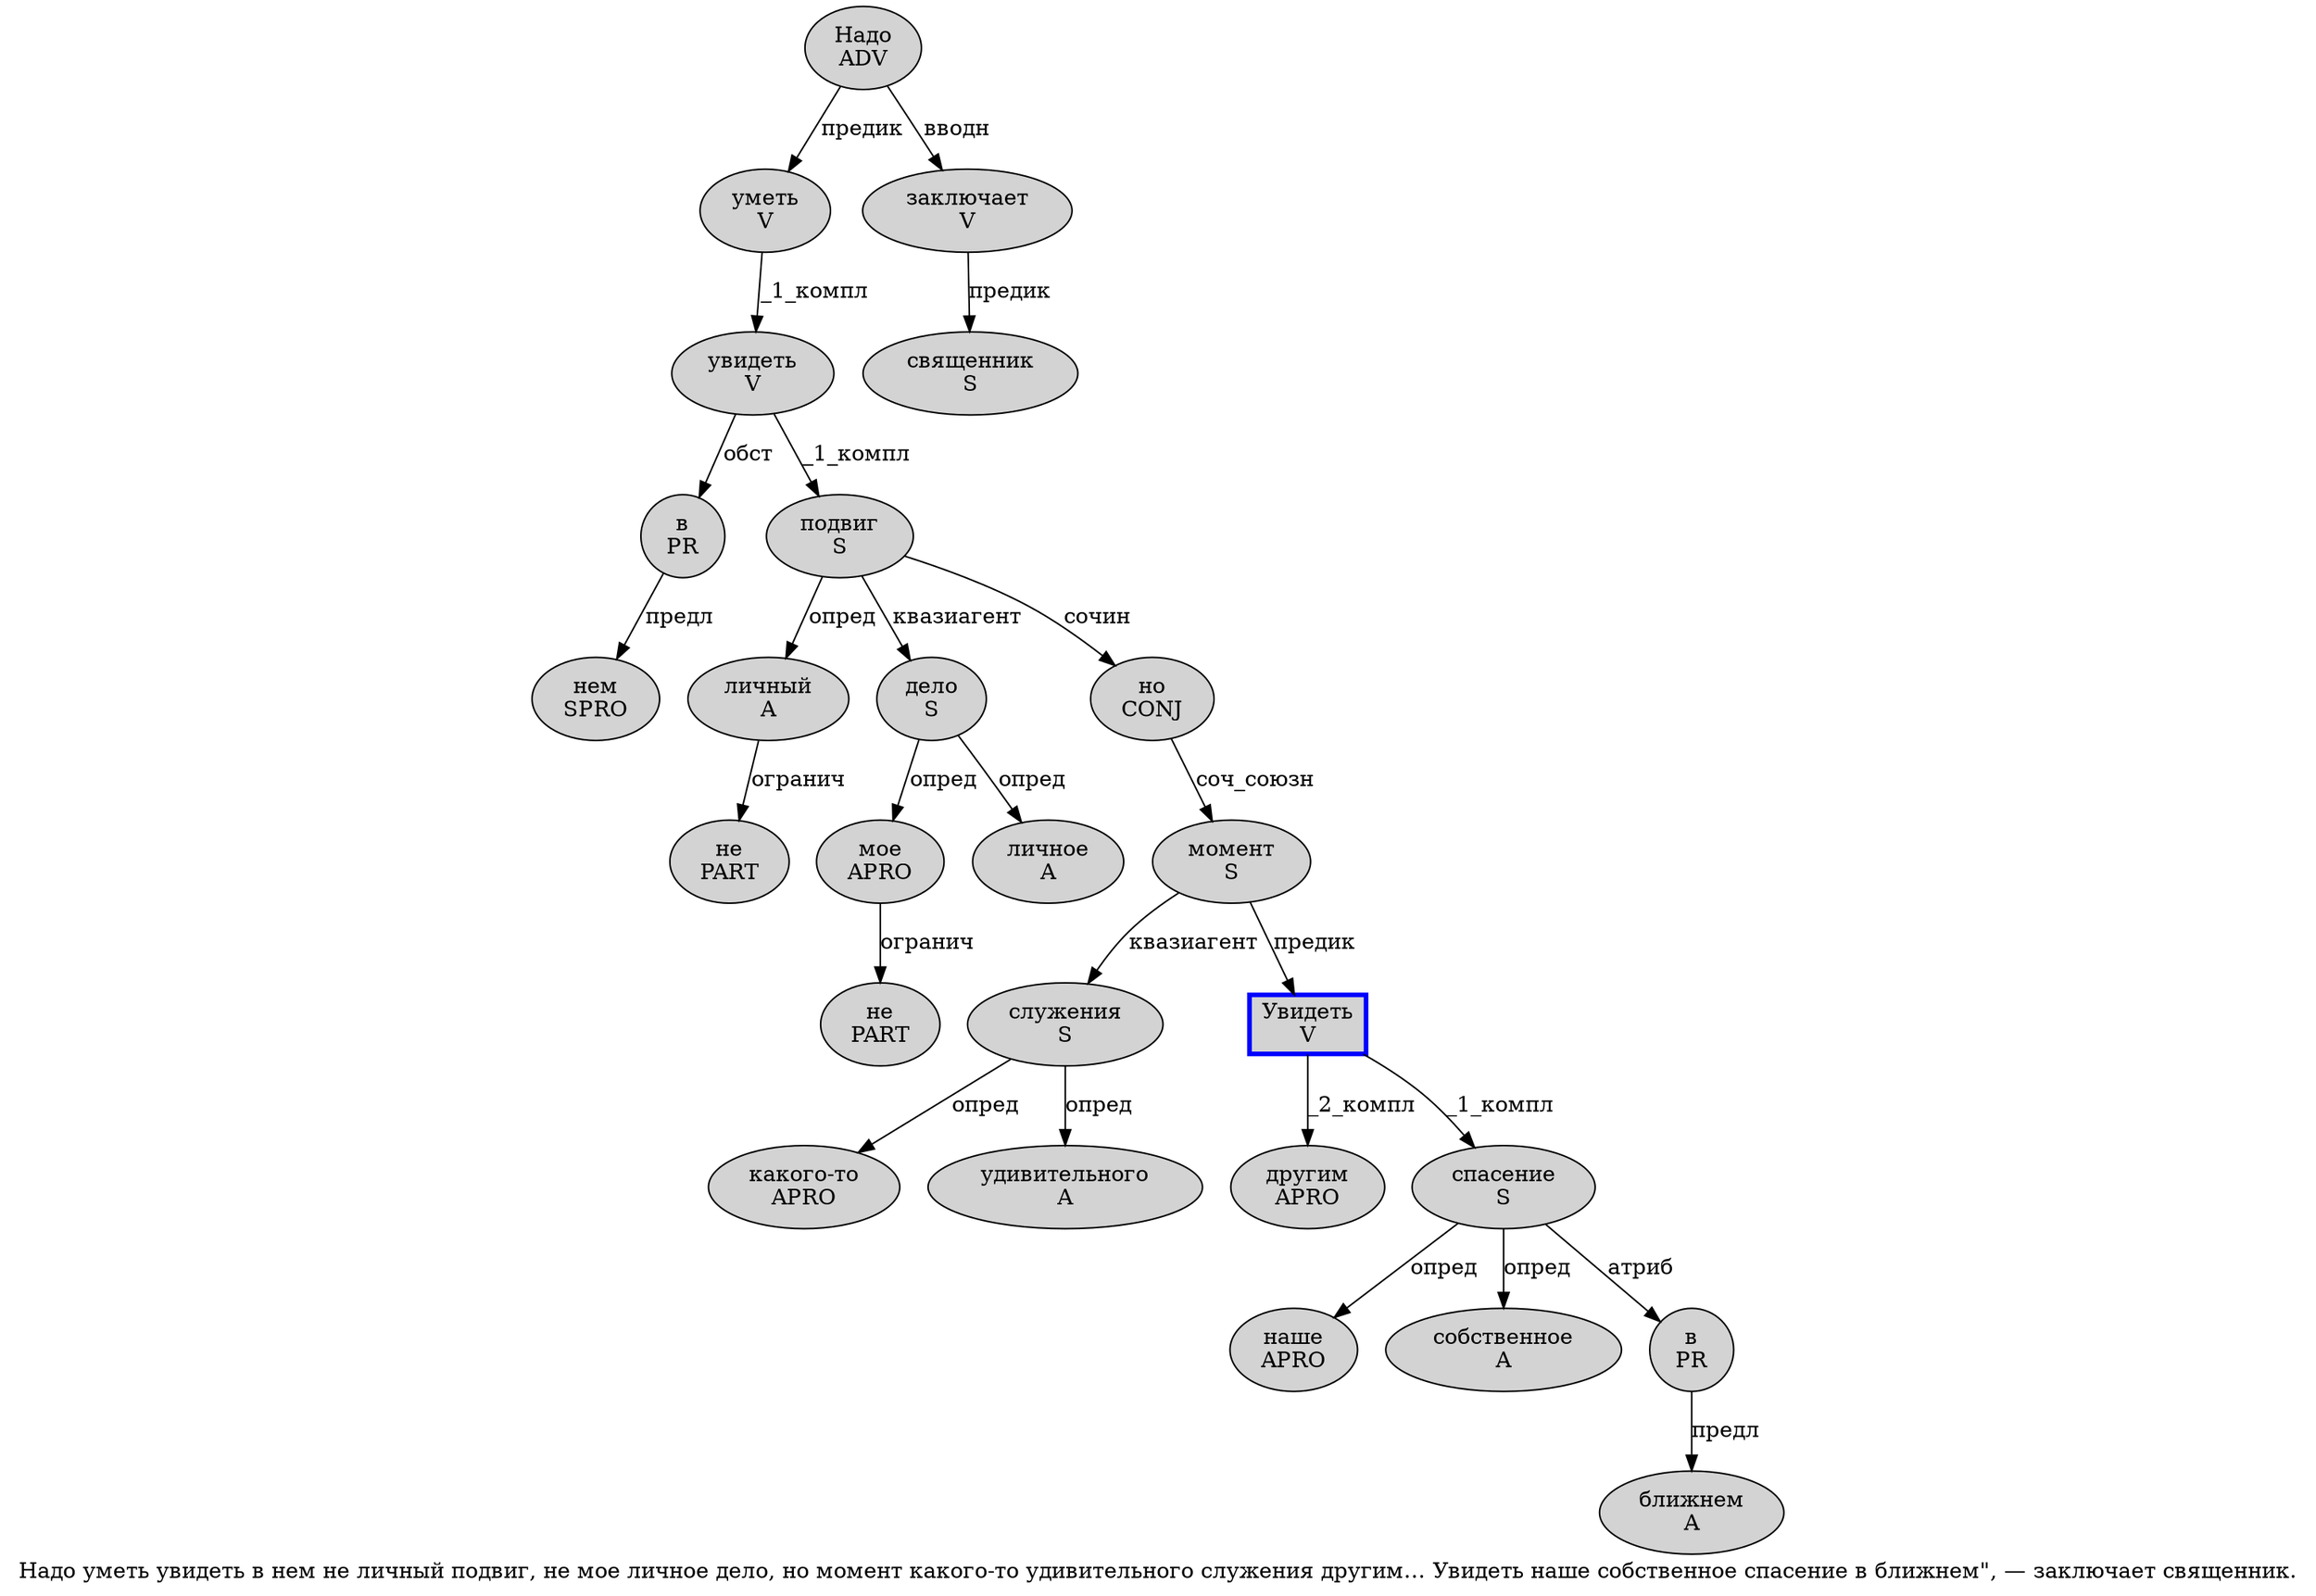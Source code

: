 digraph SENTENCE_1111 {
	graph [label="Надо уметь увидеть в нем не личный подвиг, не мое личное дело, но момент какого-то удивительного служения другим… Увидеть наше собственное спасение в ближнем\", — заключает священник."]
	node [style=filled]
		0 [label="Надо
ADV" color="" fillcolor=lightgray penwidth=1 shape=ellipse]
		1 [label="уметь
V" color="" fillcolor=lightgray penwidth=1 shape=ellipse]
		2 [label="увидеть
V" color="" fillcolor=lightgray penwidth=1 shape=ellipse]
		3 [label="в
PR" color="" fillcolor=lightgray penwidth=1 shape=ellipse]
		4 [label="нем
SPRO" color="" fillcolor=lightgray penwidth=1 shape=ellipse]
		5 [label="не
PART" color="" fillcolor=lightgray penwidth=1 shape=ellipse]
		6 [label="личный
A" color="" fillcolor=lightgray penwidth=1 shape=ellipse]
		7 [label="подвиг
S" color="" fillcolor=lightgray penwidth=1 shape=ellipse]
		9 [label="не
PART" color="" fillcolor=lightgray penwidth=1 shape=ellipse]
		10 [label="мое
APRO" color="" fillcolor=lightgray penwidth=1 shape=ellipse]
		11 [label="личное
A" color="" fillcolor=lightgray penwidth=1 shape=ellipse]
		12 [label="дело
S" color="" fillcolor=lightgray penwidth=1 shape=ellipse]
		14 [label="но
CONJ" color="" fillcolor=lightgray penwidth=1 shape=ellipse]
		15 [label="момент
S" color="" fillcolor=lightgray penwidth=1 shape=ellipse]
		16 [label="какого-то
APRO" color="" fillcolor=lightgray penwidth=1 shape=ellipse]
		17 [label="удивительного
A" color="" fillcolor=lightgray penwidth=1 shape=ellipse]
		18 [label="служения
S" color="" fillcolor=lightgray penwidth=1 shape=ellipse]
		19 [label="другим
APRO" color="" fillcolor=lightgray penwidth=1 shape=ellipse]
		21 [label="Увидеть
V" color=blue fillcolor=lightgray penwidth=3 shape=box]
		22 [label="наше
APRO" color="" fillcolor=lightgray penwidth=1 shape=ellipse]
		23 [label="собственное
A" color="" fillcolor=lightgray penwidth=1 shape=ellipse]
		24 [label="спасение
S" color="" fillcolor=lightgray penwidth=1 shape=ellipse]
		25 [label="в
PR" color="" fillcolor=lightgray penwidth=1 shape=ellipse]
		26 [label="ближнем
A" color="" fillcolor=lightgray penwidth=1 shape=ellipse]
		30 [label="заключает
V" color="" fillcolor=lightgray penwidth=1 shape=ellipse]
		31 [label="священник
S" color="" fillcolor=lightgray penwidth=1 shape=ellipse]
			0 -> 1 [label="предик"]
			0 -> 30 [label="вводн"]
			1 -> 2 [label="_1_компл"]
			21 -> 19 [label="_2_компл"]
			21 -> 24 [label="_1_компл"]
			2 -> 3 [label="обст"]
			2 -> 7 [label="_1_компл"]
			14 -> 15 [label="соч_союзн"]
			12 -> 10 [label="опред"]
			12 -> 11 [label="опред"]
			7 -> 6 [label="опред"]
			7 -> 12 [label="квазиагент"]
			7 -> 14 [label="сочин"]
			10 -> 9 [label="огранич"]
			6 -> 5 [label="огранич"]
			15 -> 18 [label="квазиагент"]
			15 -> 21 [label="предик"]
			30 -> 31 [label="предик"]
			25 -> 26 [label="предл"]
			3 -> 4 [label="предл"]
			18 -> 16 [label="опред"]
			18 -> 17 [label="опред"]
			24 -> 22 [label="опред"]
			24 -> 23 [label="опред"]
			24 -> 25 [label="атриб"]
}